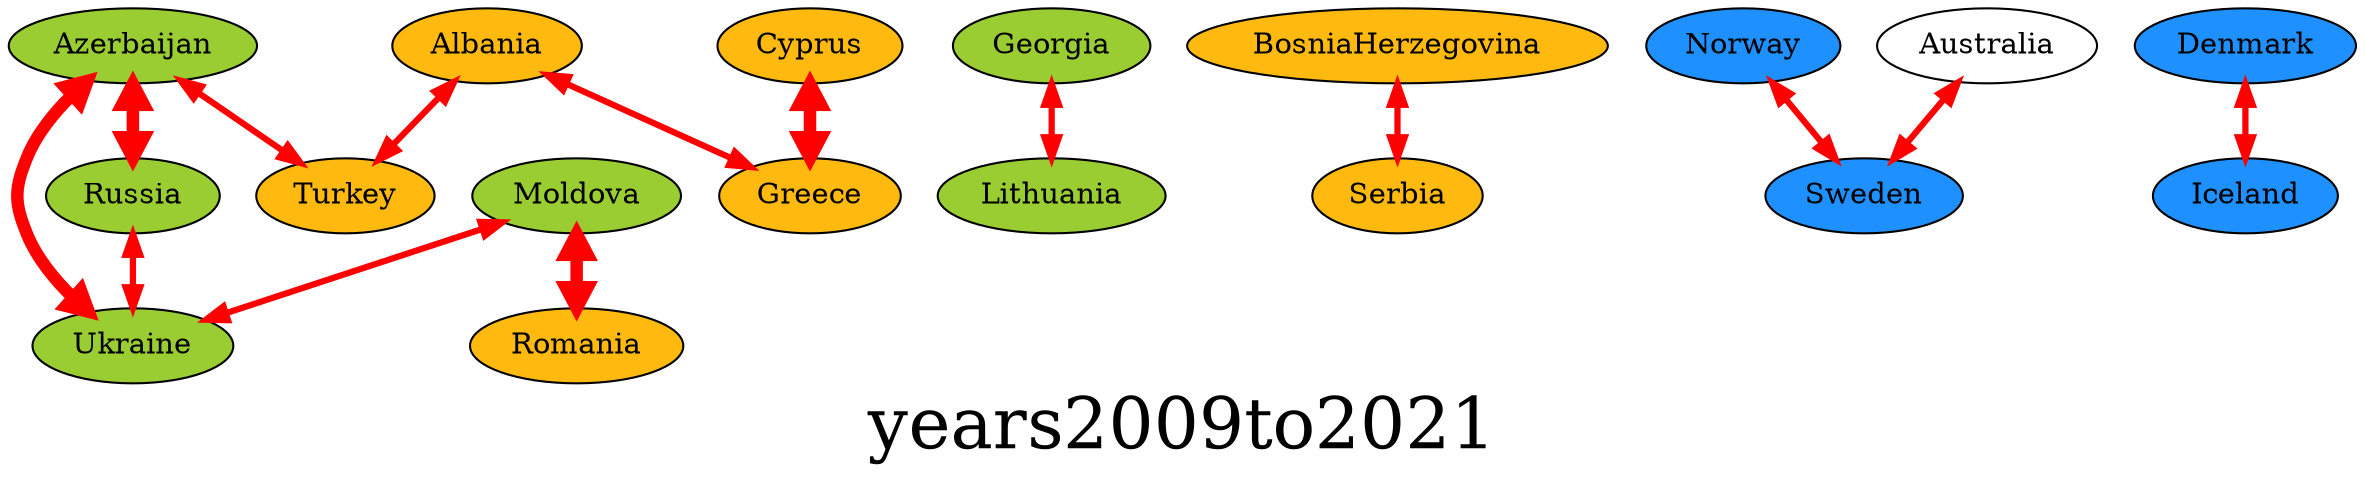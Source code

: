 digraph{ graph [label=years2009to2021, fontsize=34]; Azerbaijan [style=filled,fillcolor=olivedrab3]; Ukraine [style=filled,fillcolor=olivedrab3]; Georgia [style=filled,fillcolor=olivedrab3]; Lithuania [style=filled,fillcolor=olivedrab3]; Moldova [style=filled,fillcolor=olivedrab3]; Romania [style=filled,fillcolor=darkgoldenrod1]; Albania [style=filled,fillcolor=darkgoldenrod1]; Greece [style=filled,fillcolor=darkgoldenrod1]; Azerbaijan [style=filled,fillcolor=olivedrab3]; Russia [style=filled,fillcolor=olivedrab3]; BosniaHerzegovina [style=filled,fillcolor=darkgoldenrod1]; Serbia [style=filled,fillcolor=darkgoldenrod1]; Moldova [style=filled,fillcolor=olivedrab3]; Ukraine [style=filled,fillcolor=olivedrab3]; Russia [style=filled,fillcolor=olivedrab3]; Ukraine [style=filled,fillcolor=olivedrab3]; Norway [style=filled,fillcolor=dodgerblue]; Sweden [style=filled,fillcolor=dodgerblue]; Cyprus [style=filled,fillcolor=darkgoldenrod1]; Greece [style=filled,fillcolor=darkgoldenrod1]; Azerbaijan [style=filled,fillcolor=olivedrab3]; Turkey [style=filled,fillcolor=darkgoldenrod1]; Albania [style=filled,fillcolor=darkgoldenrod1]; Turkey [style=filled,fillcolor=darkgoldenrod1]; Denmark [style=filled,fillcolor=dodgerblue]; Iceland [style=filled,fillcolor=dodgerblue]; Sweden [style=filled,fillcolor=dodgerblue]; Azerbaijan->Ukraine [dir=both color=red penwidth=3 penwidth=6];Georgia->Lithuania [dir=both color=red penwidth=3 penwidth=3];Moldova->Romania [dir=both color=red penwidth=3 penwidth=6];Albania->Greece [dir=both color=red penwidth=3 penwidth=3];Azerbaijan->Russia [dir=both color=red penwidth=3 penwidth=6];BosniaHerzegovina->Serbia [dir=both color=red penwidth=3 penwidth=3];Moldova->Ukraine [dir=both color=red penwidth=3 penwidth=3];Russia->Ukraine [dir=both color=red penwidth=3 penwidth=3];Norway->Sweden [dir=both color=red penwidth=3 penwidth=3];Cyprus->Greece [dir=both color=red penwidth=3 penwidth=6];Azerbaijan->Turkey [dir=both color=red penwidth=3 penwidth=3];Albania->Turkey [dir=both color=red penwidth=3 penwidth=3];Denmark->Iceland [dir=both color=red penwidth=3 penwidth=3];Australia->Sweden [dir=both color=red penwidth=3 penwidth=3];}
